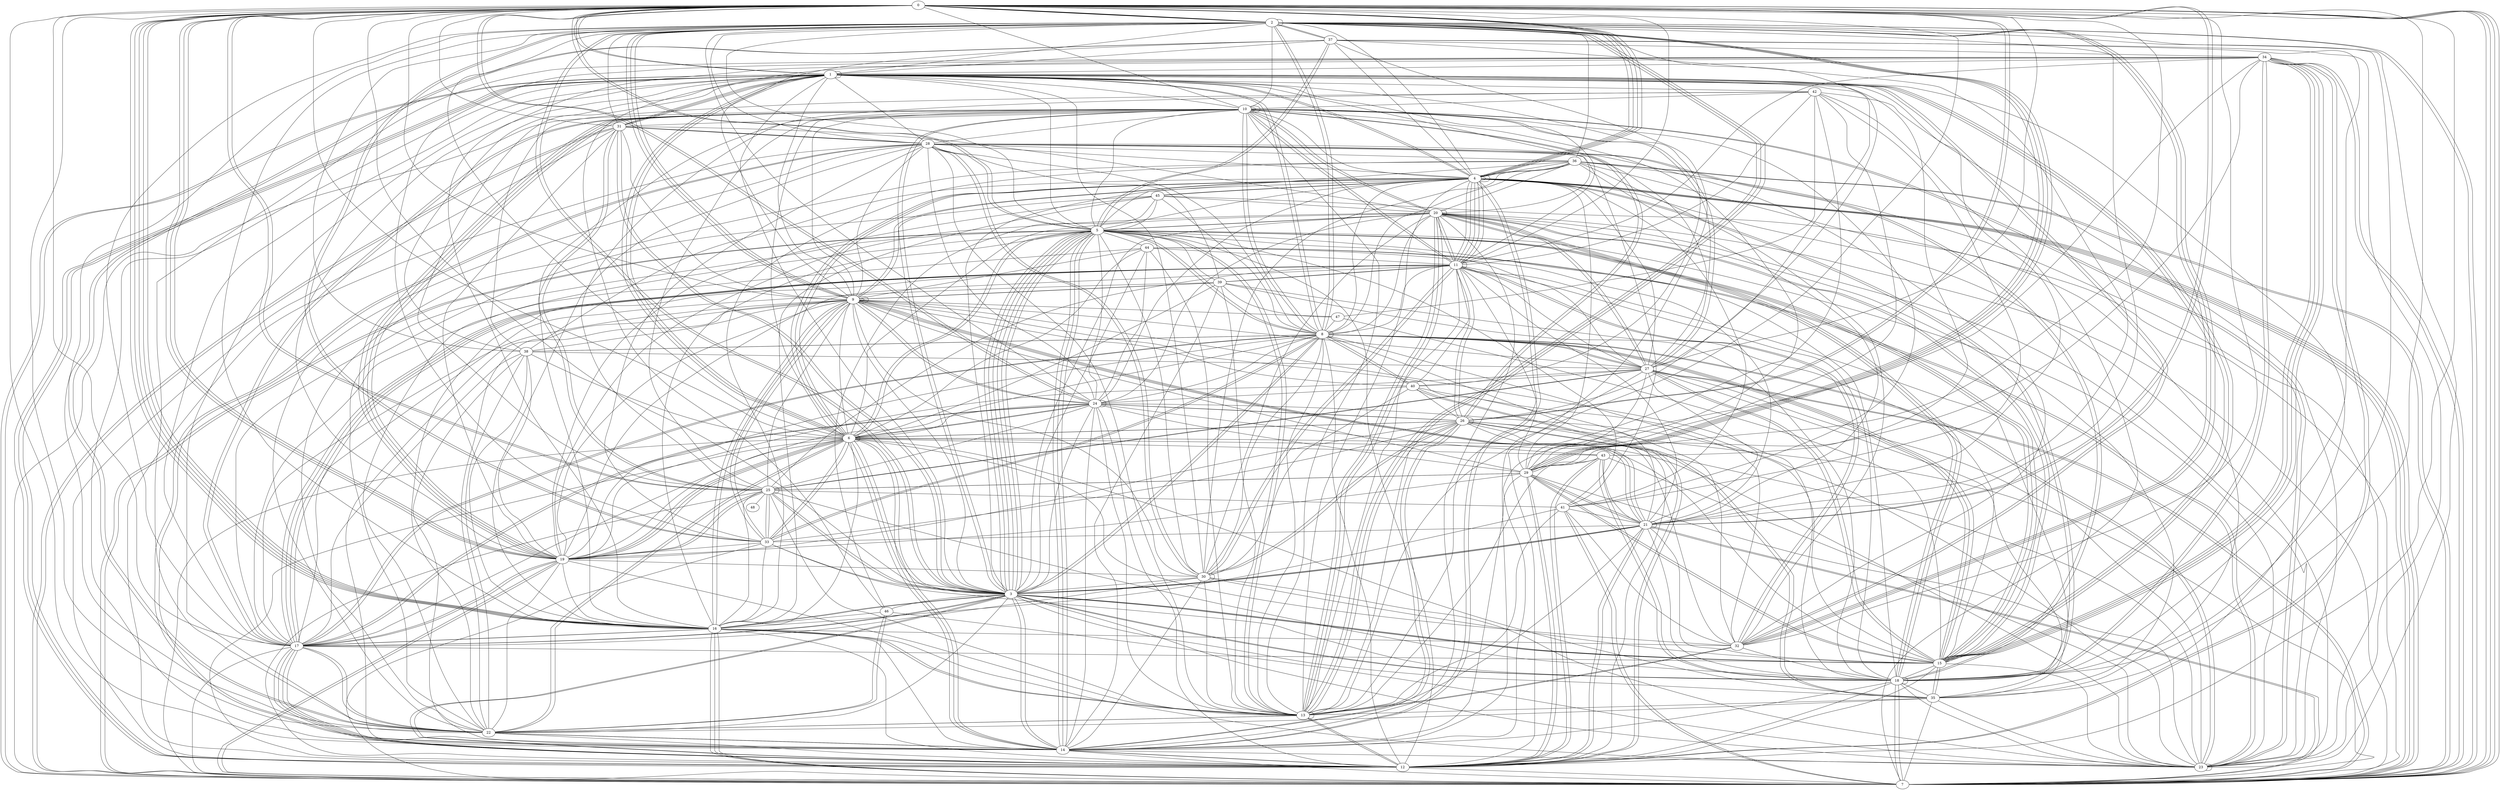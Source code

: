 graph G {
0;
1;
2;
3;
4;
5;
6;
7;
8;
9;
10;
11;
12;
13;
14;
15;
16;
17;
18;
19;
20;
21;
22;
23;
24;
25;
26;
27;
28;
29;
30;
31;
32;
33;
34;
35;
36;
37;
38;
39;
40;
41;
42;
43;
44;
45;
46;
47;
48;
43--24 ;
24--24 ;
40--8 ;
0--26 ;
35--13 ;
9--1 ;
17--8 ;
16--17 ;
13--20 ;
3--8 ;
2--18 ;
26--24 ;
20--27 ;
0--18 ;
2--32 ;
4--29 ;
7--0 ;
17--12 ;
1--31 ;
7--41 ;
17--10 ;
33--28 ;
14--5 ;
7--34 ;
7--5 ;
5--6 ;
20--11 ;
1--15 ;
6--35 ;
7--35 ;
34--46 ;
11--25 ;
21--12 ;
3--2 ;
0--7 ;
36--16 ;
23--30 ;
20--36 ;
3--0 ;
6--22 ;
5--3 ;
2--9 ;
22--34 ;
12--22 ;
6--44 ;
9--24 ;
5--45 ;
14--23 ;
4--7 ;
18--37 ;
14--9 ;
3--2 ;
1--7 ;
46--16 ;
15--18 ;
27--11 ;
38--16 ;
7--0 ;
21--0 ;
31--0 ;
39--14 ;
41--13 ;
24--5 ;
24--9 ;
17--1 ;
20--23 ;
37--5 ;
10--19 ;
24--28 ;
15--20 ;
34--15 ;
8--8 ;
31--3 ;
26--12 ;
15--20 ;
31--28 ;
12--1 ;
21--27 ;
3--10 ;
25--33 ;
31--25 ;
19--27 ;
5--8 ;
27--10 ;
2--5 ;
15--30 ;
23--16 ;
25--0 ;
14--28 ;
6--1 ;
18--43 ;
9--9 ;
37--2 ;
26--26 ;
4--0 ;
42--12 ;
6--7 ;
36--5 ;
40--24 ;
0--25 ;
13--20 ;
19--29 ;
10--10 ;
14--5 ;
1--4 ;
32--41 ;
6--16 ;
9--28 ;
19--45 ;
9--39 ;
29--10 ;
11--21 ;
17--12 ;
7--31 ;
3--21 ;
6--6 ;
33--8 ;
23--44 ;
19--7 ;
14--3 ;
26--11 ;
34--15 ;
6--39 ;
17--22 ;
3--15 ;
8--5 ;
23--42 ;
34--11 ;
23--6 ;
3--21 ;
3--17 ;
34--15 ;
6--38 ;
18--9 ;
37--23 ;
44--24 ;
32--18 ;
1--12 ;
12--6 ;
19--25 ;
10--26 ;
0--4 ;
7--21 ;
39--13 ;
3--25 ;
42--47 ;
31--9 ;
19--24 ;
18--20 ;
21--7 ;
24--17 ;
15--1 ;
27--40 ;
8--36 ;
8--32 ;
12--34 ;
42--25 ;
13--26 ;
27--7 ;
5--20 ;
21--9 ;
24--3 ;
26--23 ;
20--14 ;
8--33 ;
29--21 ;
15--12 ;
1--20 ;
14--16 ;
26--6 ;
37--34 ;
19--31 ;
3--22 ;
0--26 ;
2--4 ;
6--10 ;
32--11 ;
11--39 ;
10--8 ;
2--0 ;
9--44 ;
16--9 ;
30--30 ;
10--20 ;
2--32 ;
17--6 ;
20--6 ;
10--10 ;
0--4 ;
34--16 ;
17--11 ;
25--27 ;
34--14 ;
17--11 ;
38--4 ;
15--3 ;
9--0 ;
12--29 ;
23--10 ;
18--20 ;
21--33 ;
1--42 ;
32--26 ;
17--9 ;
1--8 ;
17--11 ;
8--27 ;
1--32 ;
14--3 ;
33--19 ;
18--35 ;
38--2 ;
12--40 ;
12--3 ;
0--7 ;
4--6 ;
26--30 ;
24--0 ;
25--18 ;
10--13 ;
19--30 ;
15--1 ;
5--12 ;
11--11 ;
4--24 ;
8--19 ;
1--32 ;
2--2 ;
13--43 ;
36--4 ;
23--35 ;
47--39 ;
43--12 ;
11--18 ;
4--7 ;
15--29 ;
4--18 ;
9--37 ;
12--21 ;
33--2 ;
37--22 ;
41--21 ;
13--12 ;
19--6 ;
42--29 ;
1--21 ;
6--2 ;
3--5 ;
39--17 ;
9--3 ;
0--17 ;
30--3 ;
23--36 ;
3--5 ;
5--15 ;
20--7 ;
4--11 ;
30--17 ;
17--5 ;
22--14 ;
1--10 ;
21--21 ;
10--5 ;
30--14 ;
29--21 ;
5--23 ;
0--19 ;
34--18 ;
41--5 ;
5--27 ;
25--33 ;
32--36 ;
8--38 ;
24--14 ;
28--12 ;
7--45 ;
34--1 ;
31--28 ;
0--11 ;
10--0 ;
23--23 ;
28--2 ;
35--22 ;
0--22 ;
20--19 ;
13--16 ;
35--26 ;
33--7 ;
18--14 ;
45--16 ;
4--4 ;
7--2 ;
43--12 ;
19--1 ;
5--0 ;
30--40 ;
35--1 ;
10--27 ;
23--44 ;
20--10 ;
30--11 ;
32--13 ;
43--29 ;
34--33 ;
4--11 ;
17--7 ;
15--47 ;
11--29 ;
22--45 ;
6--32 ;
39--28 ;
34--18 ;
3--46 ;
13--12 ;
18--20 ;
6--19 ;
3--5 ;
32--9 ;
24--23 ;
5--3 ;
22--14 ;
8--21 ;
33--3 ;
1--27 ;
34--15 ;
0--2 ;
25--12 ;
6--9 ;
4--45 ;
33--26 ;
42--11 ;
28--30 ;
23--10 ;
4--11 ;
9--40 ;
5--15 ;
14--4 ;
1--4 ;
11--30 ;
16--25 ;
12--34 ;
12--7 ;
29--23 ;
18--28 ;
17--38 ;
5--44 ;
24--25 ;
21--44 ;
38--19 ;
18--28 ;
9--47 ;
3--31 ;
21--9 ;
35--26 ;
7--36 ;
22--11 ;
4--5 ;
2--37 ;
4--6 ;
2--8 ;
13--25 ;
14--5 ;
11--35 ;
5--16 ;
36--30 ;
17--15 ;
3--8 ;
22--37 ;
2--33 ;
13--16 ;
40--11 ;
14--6 ;
5--37 ;
13--5 ;
1--31 ;
14--1 ;
14--6 ;
24--0 ;
9--2 ;
3--4 ;
2--36 ;
41--10 ;
33--9 ;
11--20 ;
0--21 ;
21--15 ;
7--27 ;
24--2 ;
6--33 ;
3--21 ;
4--8 ;
19--11 ;
42--38 ;
6--24 ;
9--21 ;
29--27 ;
28--22 ;
21--36 ;
38--22 ;
9--19 ;
26--19 ;
2--31 ;
43--18 ;
1--0 ;
4--37 ;
46--22 ;
46--22 ;
4--41 ;
2--8 ;
1--40 ;
16--7 ;
11--17 ;
11--4 ;
2--16 ;
26--11 ;
8--1 ;
12--18 ;
10--28 ;
6--1 ;
1--6 ;
0--16 ;
3--6 ;
16--32 ;
0--16 ;
13--0 ;
15--35 ;
25--29 ;
13--21 ;
8--15 ;
11--39 ;
4--4 ;
27--25 ;
19--17 ;
0--16 ;
26--30 ;
19--16 ;
35--3 ;
29--2 ;
19--13 ;
28--1 ;
0--27 ;
8--28 ;
32--13 ;
14--28 ;
7--14 ;
26--40 ;
24--13 ;
21--37 ;
19--7 ;
10--7 ;
27--4 ;
29--9 ;
15--29 ;
45--8 ;
28--16 ;
43--21 ;
27--13 ;
11--32 ;
43--1 ;
27--28 ;
9--10 ;
12--3 ;
12--40 ;
22--2 ;
1--5 ;
8--38 ;
14--26 ;
27--20 ;
23--46 ;
2--1 ;
6--26 ;
11--1 ;
11--4 ;
15--27 ;
18--3 ;
24--8 ;
1--38 ;
0--2 ;
9--22 ;
2--26 ;
0--6 ;
12--29 ;
3--16 ;
29--24 ;
7--36 ;
5--13 ;
32--2 ;
10--19 ;
7--31 ;
2--29 ;
5--39 ;
14--26 ;
23--43 ;
18--7 ;
17--22 ;
41--28 ;
20--31 ;
6--8 ;
4--0 ;
33--16 ;
0--12 ;
19--17 ;
7--26 ;
24--26 ;
18--39 ;
10--11 ;
17--12 ;
10--3 ;
3--44 ;
15--35 ;
39--9 ;
8--30 ;
18--5 ;
25--41 ;
25--1 ;
13--22 ;
30--13 ;
0--19 ;
16--41 ;
14--12 ;
15--3 ;
10--19 ;
15--8 ;
13--2 ;
0--16 ;
32--0 ;
36--35 ;
26--10 ;
31--28 ;
9--2 ;
24--6 ;
20--20 ;
3--16 ;
17--2 ;
3--25 ;
30--5 ;
17--44 ;
45--4 ;
12--1 ;
3--6 ;
19--6 ;
21--2 ;
10--2 ;
25--25 ;
2--29 ;
10--16 ;
4--7 ;
18--33 ;
5--6 ;
16--17 ;
21--18 ;
0--19 ;
33--9 ;
19--22 ;
28--32 ;
31--1 ;
17--10 ;
2--23 ;
34--29 ;
18--7 ;
15--39 ;
18--4 ;
29--25 ;
13--20 ;
14--22 ;
6--14 ;
6--43 ;
23--4 ;
1--0 ;
27--35 ;
9--4 ;
28--36 ;
7--42 ;
15--27 ;
14--37 ;
13--2 ;
42--10 ;
29--0 ;
25--19 ;
38--14 ;
1--7 ;
6--33 ;
1--1 ;
13--13 ;
45--20 ;
1--37 ;
9--25 ;
10--11 ;
7--41 ;
15--23 ;
23--8 ;
41--42 ;
38--27 ;
10--8 ;
16--0 ;
0--2 ;
17--12 ;
12--14 ;
3--23 ;
38--9 ;
13--28 ;
13--8 ;
15--8 ;
35--20 ;
3--20 ;
17--3 ;
24--12 ;
14--29 ;
10--4 ;
27--9 ;
9--4 ;
4--36 ;
46--45 ;
18--3 ;
4--14 ;
1--30 ;
13--22 ;
28--4 ;
4--7 ;
5--7 ;
17--8 ;
23--27 ;
30--9 ;
20--5 ;
20--8 ;
9--16 ;
27--8 ;
34--7 ;
40--8 ;
15--5 ;
18--23 ;
44--13 ;
10--31 ;
10--25 ;
6--15 ;
15--40 ;
31--12 ;
16--7 ;
14--0 ;
6--4 ;
1--3 ;
22--36 ;
22--5 ;
1--22 ;
20--24 ;
25--48 ;
10--19 ;
30--20 ;
6--22 ;
7--2 ;
29--2 ;
22--14 ;
23--8 ;
25--31 ;
17--24 ;
11--8 ;
0--2 ;
30--28 ;
3--5 ;
47--8 ;
13--2 ;
18--18 ;
12--8 ;
16--7 ;
9--9 ;
4--13 ;
13--11 ;
44--11 ;
16--12 ;
5--0 ;
}
